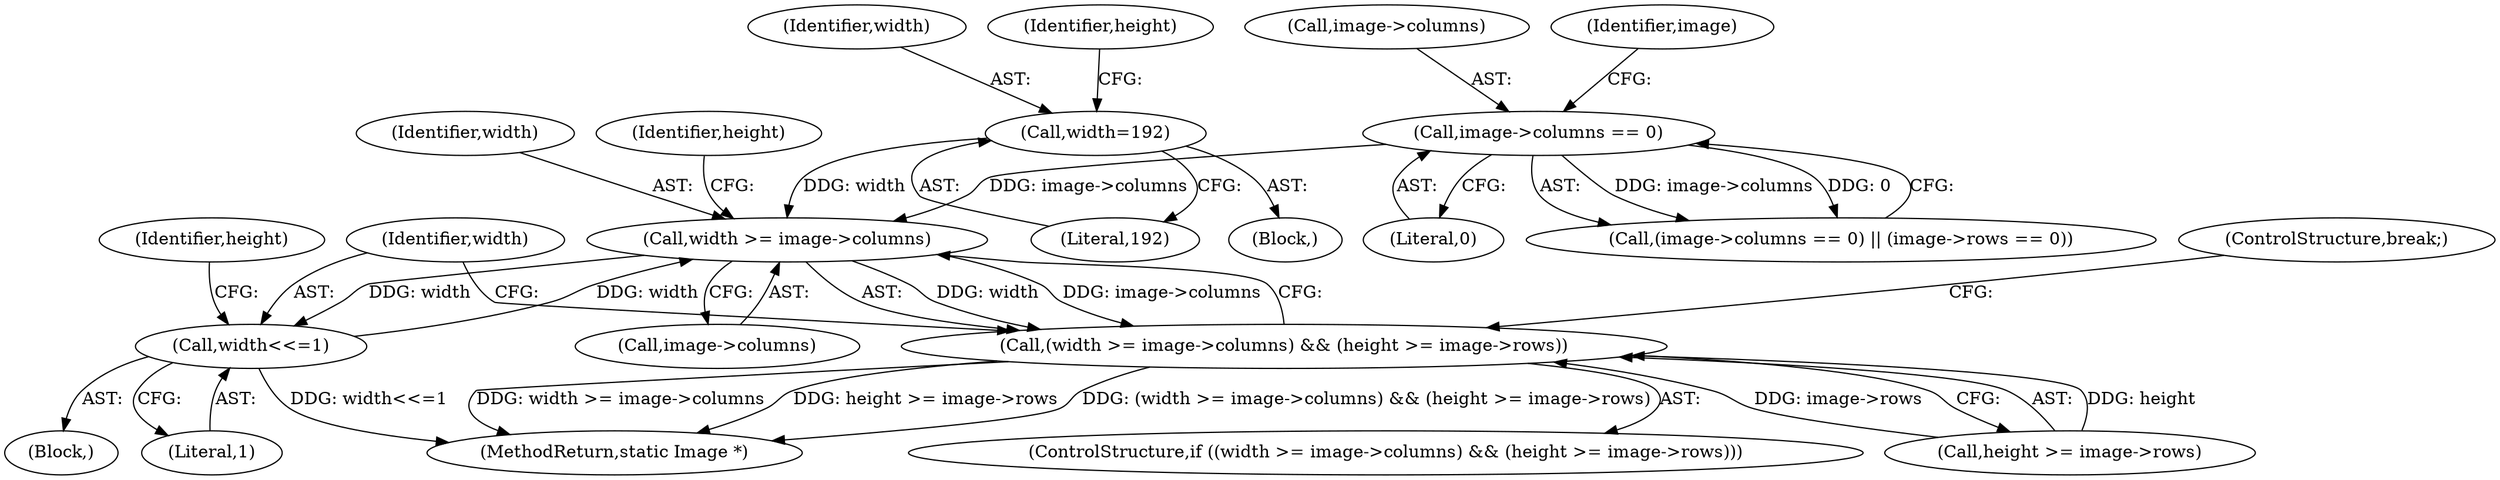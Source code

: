 digraph "0_ImageMagick_f6e9d0d9955e85bdd7540b251cd50d598dacc5e6_43@pointer" {
"1000331" [label="(Call,width >= image->columns)"];
"1000342" [label="(Call,width<<=1)"];
"1000331" [label="(Call,width >= image->columns)"];
"1000313" [label="(Call,width=192)"];
"1000298" [label="(Call,image->columns == 0)"];
"1000330" [label="(Call,(width >= image->columns) && (height >= image->rows))"];
"1000341" [label="(ControlStructure,break;)"];
"1000314" [label="(Identifier,width)"];
"1000297" [label="(Call,(image->columns == 0) || (image->rows == 0))"];
"1000336" [label="(Call,height >= image->rows)"];
"1000317" [label="(Identifier,height)"];
"1000298" [label="(Call,image->columns == 0)"];
"1000333" [label="(Call,image->columns)"];
"1000328" [label="(Block,)"];
"1000312" [label="(Block,)"];
"1000313" [label="(Call,width=192)"];
"1000346" [label="(Identifier,height)"];
"1000315" [label="(Literal,192)"];
"1000302" [label="(Literal,0)"];
"1000299" [label="(Call,image->columns)"];
"1000332" [label="(Identifier,width)"];
"1000344" [label="(Literal,1)"];
"1000329" [label="(ControlStructure,if ((width >= image->columns) && (height >= image->rows)))"];
"1000330" [label="(Call,(width >= image->columns) && (height >= image->rows))"];
"1000331" [label="(Call,width >= image->columns)"];
"1000342" [label="(Call,width<<=1)"];
"1000343" [label="(Identifier,width)"];
"1000337" [label="(Identifier,height)"];
"1000305" [label="(Identifier,image)"];
"1001481" [label="(MethodReturn,static Image *)"];
"1000331" -> "1000330"  [label="AST: "];
"1000331" -> "1000333"  [label="CFG: "];
"1000332" -> "1000331"  [label="AST: "];
"1000333" -> "1000331"  [label="AST: "];
"1000337" -> "1000331"  [label="CFG: "];
"1000330" -> "1000331"  [label="CFG: "];
"1000331" -> "1000330"  [label="DDG: width"];
"1000331" -> "1000330"  [label="DDG: image->columns"];
"1000342" -> "1000331"  [label="DDG: width"];
"1000313" -> "1000331"  [label="DDG: width"];
"1000298" -> "1000331"  [label="DDG: image->columns"];
"1000331" -> "1000342"  [label="DDG: width"];
"1000342" -> "1000328"  [label="AST: "];
"1000342" -> "1000344"  [label="CFG: "];
"1000343" -> "1000342"  [label="AST: "];
"1000344" -> "1000342"  [label="AST: "];
"1000346" -> "1000342"  [label="CFG: "];
"1000342" -> "1001481"  [label="DDG: width<<=1"];
"1000313" -> "1000312"  [label="AST: "];
"1000313" -> "1000315"  [label="CFG: "];
"1000314" -> "1000313"  [label="AST: "];
"1000315" -> "1000313"  [label="AST: "];
"1000317" -> "1000313"  [label="CFG: "];
"1000298" -> "1000297"  [label="AST: "];
"1000298" -> "1000302"  [label="CFG: "];
"1000299" -> "1000298"  [label="AST: "];
"1000302" -> "1000298"  [label="AST: "];
"1000305" -> "1000298"  [label="CFG: "];
"1000297" -> "1000298"  [label="CFG: "];
"1000298" -> "1000297"  [label="DDG: image->columns"];
"1000298" -> "1000297"  [label="DDG: 0"];
"1000330" -> "1000329"  [label="AST: "];
"1000330" -> "1000336"  [label="CFG: "];
"1000336" -> "1000330"  [label="AST: "];
"1000341" -> "1000330"  [label="CFG: "];
"1000343" -> "1000330"  [label="CFG: "];
"1000330" -> "1001481"  [label="DDG: width >= image->columns"];
"1000330" -> "1001481"  [label="DDG: height >= image->rows"];
"1000330" -> "1001481"  [label="DDG: (width >= image->columns) && (height >= image->rows)"];
"1000336" -> "1000330"  [label="DDG: height"];
"1000336" -> "1000330"  [label="DDG: image->rows"];
}
